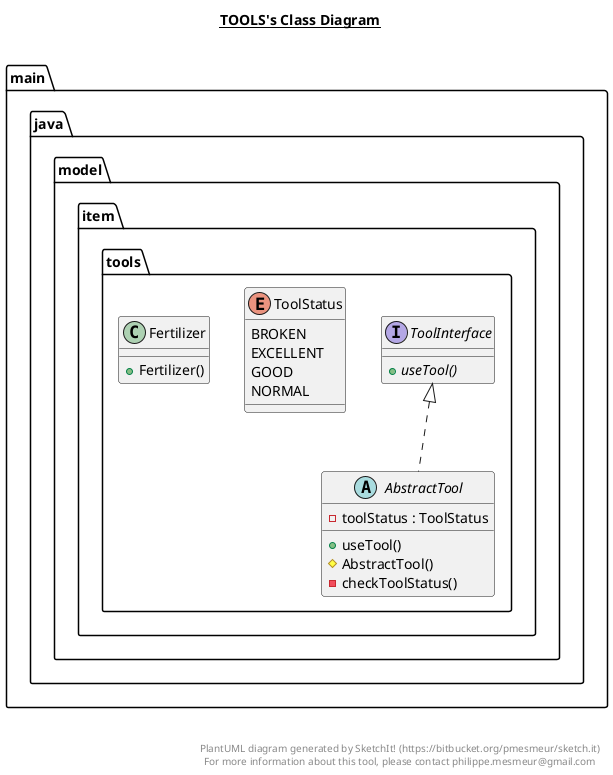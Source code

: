 @startuml

title __TOOLS's Class Diagram__\n

  namespace main.java.model {
    namespace item {
      namespace tools {
        abstract class main.java.model.item.tools.AbstractTool {
            - toolStatus : ToolStatus
            + useTool()
            # AbstractTool()
            - checkToolStatus()
        }
      }
    }
  }
  

  namespace main.java.model {
    namespace item {
      namespace tools {
        enum ToolStatus {
          BROKEN
          EXCELLENT
          GOOD
          NORMAL
        }
      }
    }
  }
  

  namespace main.java.model {
    namespace item {
      namespace tools {
        class main.java.model.item.tools.Fertilizer {
            + Fertilizer()
        }
      }
    }
  }
  

  namespace main.java.model {
    namespace item {
      namespace tools {
        interface main.java.model.item.tools.ToolInterface {
            {abstract} + useTool()
        }
      }
    }
  }
  

  main.java.model.item.tools.AbstractTool .up.|> main.java.model.item.tools.ToolInterface
  main.java.model.item.tools.AbstractTool +-down- main.java.model.item.tools.AbstractTool.ToolStatus


right footer


PlantUML diagram generated by SketchIt! (https://bitbucket.org/pmesmeur/sketch.it)
For more information about this tool, please contact philippe.mesmeur@gmail.com
endfooter

@enduml
